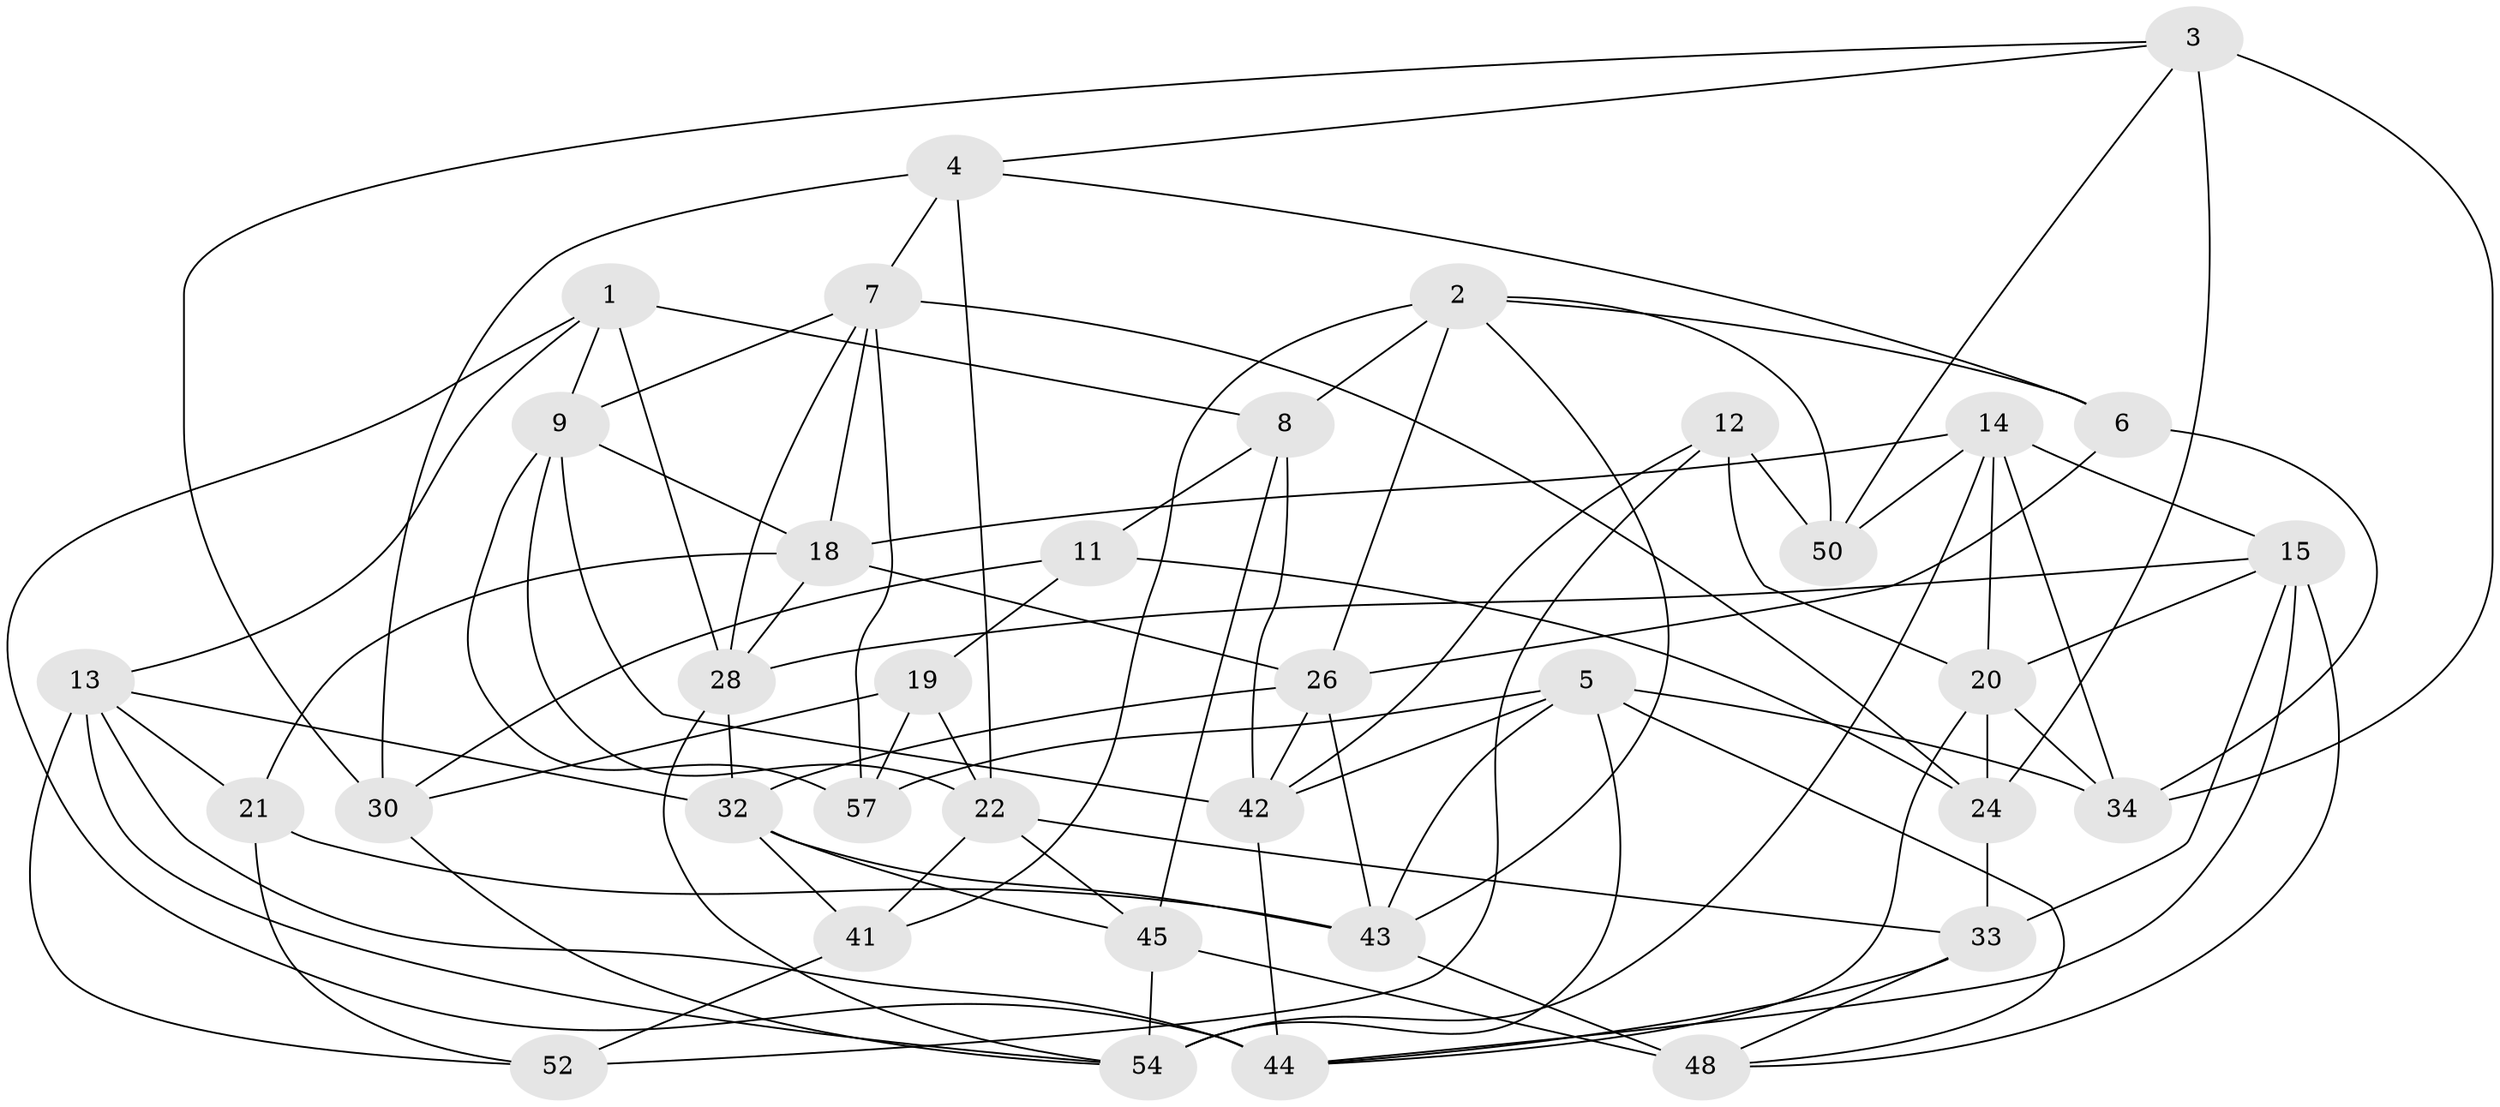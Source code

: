 // original degree distribution, {4: 1.0}
// Generated by graph-tools (version 1.1) at 2025/42/03/06/25 10:42:20]
// undirected, 36 vertices, 94 edges
graph export_dot {
graph [start="1"]
  node [color=gray90,style=filled];
  1 [super="+23"];
  2 [super="+10"];
  3 [super="+29"];
  4 [super="+27"];
  5 [super="+16"];
  6;
  7 [super="+36"];
  8 [super="+39"];
  9 [super="+37"];
  11;
  12;
  13 [super="+17"];
  14 [super="+40"];
  15 [super="+25"];
  18 [super="+47"];
  19;
  20 [super="+49"];
  21;
  22 [super="+31"];
  24 [super="+56"];
  26 [super="+53"];
  28 [super="+58"];
  30 [super="+60"];
  32 [super="+38"];
  33 [super="+51"];
  34 [super="+35"];
  41;
  42 [super="+59"];
  43 [super="+61"];
  44 [super="+46"];
  45 [super="+62"];
  48 [super="+55"];
  50;
  52;
  54 [super="+63"];
  57;
  1 -- 8 [weight=2];
  1 -- 13;
  1 -- 44;
  1 -- 9;
  1 -- 28;
  2 -- 41;
  2 -- 6;
  2 -- 26;
  2 -- 8;
  2 -- 43;
  2 -- 50;
  3 -- 50;
  3 -- 4;
  3 -- 34 [weight=2];
  3 -- 24;
  3 -- 30;
  4 -- 6;
  4 -- 30 [weight=2];
  4 -- 22;
  4 -- 7;
  5 -- 57;
  5 -- 34;
  5 -- 48;
  5 -- 42;
  5 -- 54;
  5 -- 43;
  6 -- 34;
  6 -- 26;
  7 -- 18;
  7 -- 28;
  7 -- 9;
  7 -- 57;
  7 -- 24;
  8 -- 11;
  8 -- 42;
  8 -- 45;
  9 -- 57;
  9 -- 42;
  9 -- 18;
  9 -- 22;
  11 -- 24;
  11 -- 19;
  11 -- 30;
  12 -- 20;
  12 -- 50;
  12 -- 52;
  12 -- 42;
  13 -- 54;
  13 -- 21;
  13 -- 44;
  13 -- 52;
  13 -- 32;
  14 -- 18;
  14 -- 34;
  14 -- 20;
  14 -- 50;
  14 -- 15;
  14 -- 54;
  15 -- 44;
  15 -- 33;
  15 -- 20;
  15 -- 28;
  15 -- 48;
  18 -- 26;
  18 -- 21;
  18 -- 28;
  19 -- 22;
  19 -- 57;
  19 -- 30;
  20 -- 24;
  20 -- 34;
  20 -- 44;
  21 -- 43;
  21 -- 52;
  22 -- 45;
  22 -- 41;
  22 -- 33;
  24 -- 33 [weight=2];
  26 -- 32;
  26 -- 43;
  26 -- 42;
  28 -- 54;
  28 -- 32;
  30 -- 54;
  32 -- 45;
  32 -- 41;
  32 -- 43;
  33 -- 44;
  33 -- 48;
  41 -- 52;
  42 -- 44;
  43 -- 48;
  45 -- 54;
  45 -- 48 [weight=2];
}
